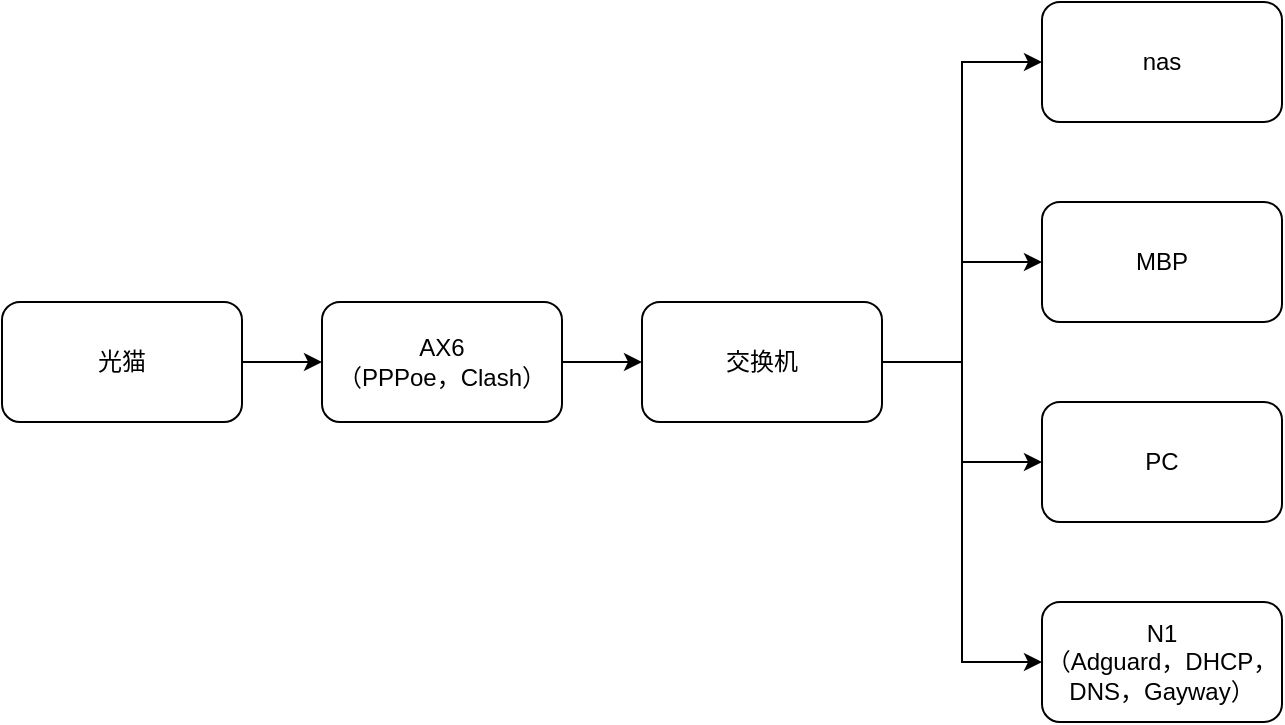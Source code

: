 <mxfile version="17.4.3" type="github">
  <diagram id="dKijmUOY9irQcvLrScpt" name="Page-1">
    <mxGraphModel dx="970" dy="720" grid="1" gridSize="10" guides="1" tooltips="1" connect="1" arrows="1" fold="1" page="1" pageScale="1" pageWidth="827" pageHeight="1169" math="0" shadow="0">
      <root>
        <mxCell id="0" />
        <mxCell id="1" parent="0" />
        <mxCell id="_bxExrfxqYvHLlEQci2k-3" value="" style="edgeStyle=orthogonalEdgeStyle;rounded=0;orthogonalLoop=1;jettySize=auto;html=1;" edge="1" parent="1" source="_bxExrfxqYvHLlEQci2k-1" target="_bxExrfxqYvHLlEQci2k-2">
          <mxGeometry relative="1" as="geometry" />
        </mxCell>
        <mxCell id="_bxExrfxqYvHLlEQci2k-1" value="光猫" style="rounded=1;whiteSpace=wrap;html=1;" vertex="1" parent="1">
          <mxGeometry x="40" y="380" width="120" height="60" as="geometry" />
        </mxCell>
        <mxCell id="_bxExrfxqYvHLlEQci2k-13" style="edgeStyle=orthogonalEdgeStyle;rounded=0;orthogonalLoop=1;jettySize=auto;html=1;entryX=0;entryY=0.5;entryDx=0;entryDy=0;" edge="1" parent="1" source="_bxExrfxqYvHLlEQci2k-2" target="_bxExrfxqYvHLlEQci2k-12">
          <mxGeometry relative="1" as="geometry" />
        </mxCell>
        <mxCell id="_bxExrfxqYvHLlEQci2k-2" value="AX6&lt;br&gt;（PPPoe，Clash）" style="whiteSpace=wrap;html=1;rounded=1;" vertex="1" parent="1">
          <mxGeometry x="200" y="380" width="120" height="60" as="geometry" />
        </mxCell>
        <mxCell id="_bxExrfxqYvHLlEQci2k-4" value="N1&lt;br&gt;（Adguard，DHCP，DNS，Gayway）" style="whiteSpace=wrap;html=1;rounded=1;" vertex="1" parent="1">
          <mxGeometry x="560" y="530" width="120" height="60" as="geometry" />
        </mxCell>
        <mxCell id="_bxExrfxqYvHLlEQci2k-6" value="MBP" style="whiteSpace=wrap;html=1;rounded=1;" vertex="1" parent="1">
          <mxGeometry x="560" y="330" width="120" height="60" as="geometry" />
        </mxCell>
        <mxCell id="_bxExrfxqYvHLlEQci2k-8" value="PC" style="whiteSpace=wrap;html=1;rounded=1;" vertex="1" parent="1">
          <mxGeometry x="560" y="430" width="120" height="60" as="geometry" />
        </mxCell>
        <mxCell id="_bxExrfxqYvHLlEQci2k-10" value="nas" style="whiteSpace=wrap;html=1;rounded=1;" vertex="1" parent="1">
          <mxGeometry x="560" y="230" width="120" height="60" as="geometry" />
        </mxCell>
        <mxCell id="_bxExrfxqYvHLlEQci2k-14" style="edgeStyle=orthogonalEdgeStyle;rounded=0;orthogonalLoop=1;jettySize=auto;html=1;entryX=0;entryY=0.5;entryDx=0;entryDy=0;" edge="1" parent="1" source="_bxExrfxqYvHLlEQci2k-12" target="_bxExrfxqYvHLlEQci2k-10">
          <mxGeometry relative="1" as="geometry" />
        </mxCell>
        <mxCell id="_bxExrfxqYvHLlEQci2k-15" style="edgeStyle=orthogonalEdgeStyle;rounded=0;orthogonalLoop=1;jettySize=auto;html=1;entryX=0;entryY=0.5;entryDx=0;entryDy=0;" edge="1" parent="1" source="_bxExrfxqYvHLlEQci2k-12" target="_bxExrfxqYvHLlEQci2k-6">
          <mxGeometry relative="1" as="geometry" />
        </mxCell>
        <mxCell id="_bxExrfxqYvHLlEQci2k-16" style="edgeStyle=orthogonalEdgeStyle;rounded=0;orthogonalLoop=1;jettySize=auto;html=1;" edge="1" parent="1" source="_bxExrfxqYvHLlEQci2k-12" target="_bxExrfxqYvHLlEQci2k-8">
          <mxGeometry relative="1" as="geometry" />
        </mxCell>
        <mxCell id="_bxExrfxqYvHLlEQci2k-17" style="edgeStyle=orthogonalEdgeStyle;rounded=0;orthogonalLoop=1;jettySize=auto;html=1;entryX=0;entryY=0.5;entryDx=0;entryDy=0;" edge="1" parent="1" source="_bxExrfxqYvHLlEQci2k-12" target="_bxExrfxqYvHLlEQci2k-4">
          <mxGeometry relative="1" as="geometry" />
        </mxCell>
        <mxCell id="_bxExrfxqYvHLlEQci2k-12" value="交换机" style="rounded=1;whiteSpace=wrap;html=1;" vertex="1" parent="1">
          <mxGeometry x="360" y="380" width="120" height="60" as="geometry" />
        </mxCell>
      </root>
    </mxGraphModel>
  </diagram>
</mxfile>
